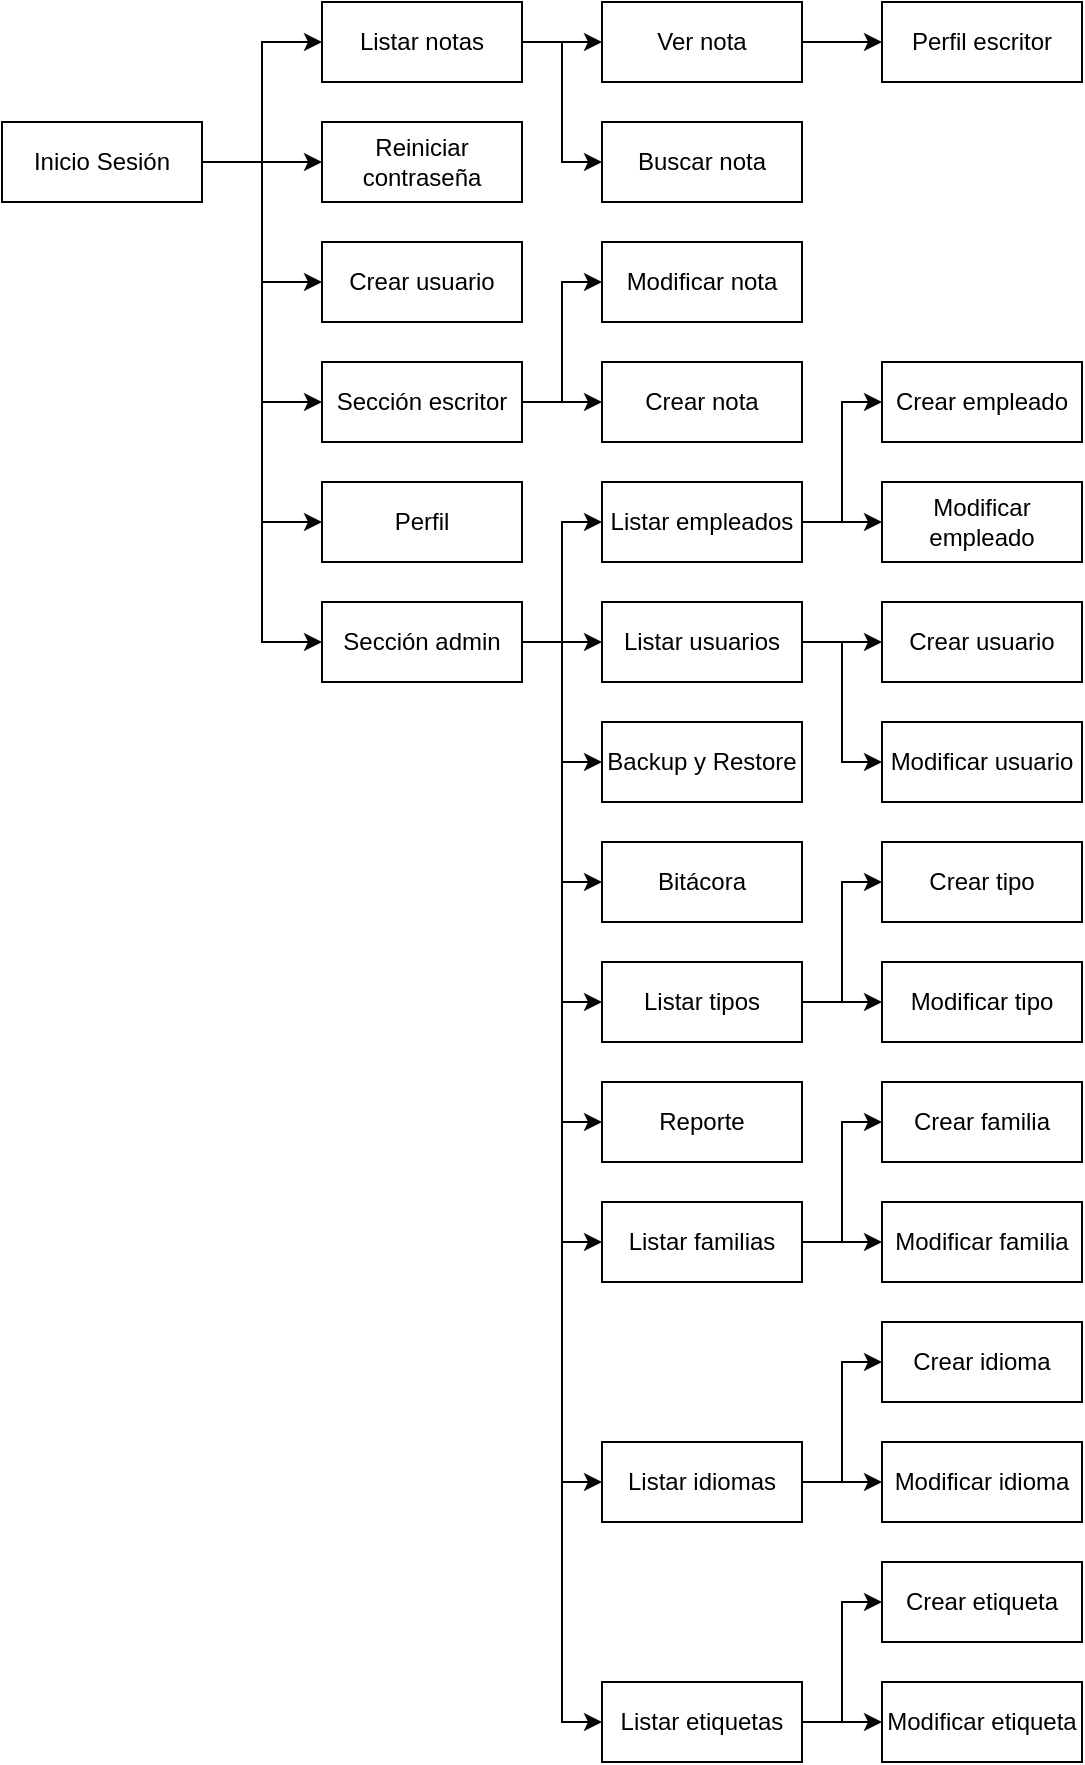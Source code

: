 <mxfile version="14.9.4" type="device" pages="2"><diagram name="Navegacion" id="9c096ad6-e400-ecc8-3e38-643d2caac077"><mxGraphModel dx="460" dy="762" grid="1" gridSize="10" guides="1" tooltips="1" connect="1" arrows="1" fold="1" page="1" pageScale="1.5" pageWidth="1169" pageHeight="826" background="none" math="0" shadow="0"><root><mxCell id="0" style=";html=1;"/><mxCell id="1" style=";html=1;" parent="0"/><mxCell id="-8h7C-xtrHuoT61bhyzR-21" style="edgeStyle=orthogonalEdgeStyle;rounded=0;orthogonalLoop=1;jettySize=auto;html=1;exitX=1;exitY=0.5;exitDx=0;exitDy=0;entryX=0;entryY=0.5;entryDx=0;entryDy=0;" parent="1" source="-8h7C-xtrHuoT61bhyzR-1" target="-8h7C-xtrHuoT61bhyzR-3" edge="1"><mxGeometry relative="1" as="geometry"/></mxCell><mxCell id="-8h7C-xtrHuoT61bhyzR-22" style="edgeStyle=orthogonalEdgeStyle;rounded=0;orthogonalLoop=1;jettySize=auto;html=1;exitX=1;exitY=0.5;exitDx=0;exitDy=0;entryX=0;entryY=0.5;entryDx=0;entryDy=0;" parent="1" source="-8h7C-xtrHuoT61bhyzR-1" target="-8h7C-xtrHuoT61bhyzR-17" edge="1"><mxGeometry relative="1" as="geometry"/></mxCell><mxCell id="-8h7C-xtrHuoT61bhyzR-30" style="edgeStyle=orthogonalEdgeStyle;rounded=0;orthogonalLoop=1;jettySize=auto;html=1;exitX=1;exitY=0.5;exitDx=0;exitDy=0;entryX=0;entryY=0.5;entryDx=0;entryDy=0;" parent="1" source="-8h7C-xtrHuoT61bhyzR-1" target="-8h7C-xtrHuoT61bhyzR-20" edge="1"><mxGeometry relative="1" as="geometry"/></mxCell><mxCell id="-8h7C-xtrHuoT61bhyzR-33" style="edgeStyle=orthogonalEdgeStyle;rounded=0;orthogonalLoop=1;jettySize=auto;html=1;exitX=1;exitY=0.5;exitDx=0;exitDy=0;entryX=0;entryY=0.5;entryDx=0;entryDy=0;" parent="1" source="-8h7C-xtrHuoT61bhyzR-1" target="-8h7C-xtrHuoT61bhyzR-7" edge="1"><mxGeometry relative="1" as="geometry"/></mxCell><mxCell id="axxZuJtwN5_v4eUBFuLN-2" style="edgeStyle=orthogonalEdgeStyle;rounded=0;orthogonalLoop=1;jettySize=auto;html=1;exitX=1;exitY=0.5;exitDx=0;exitDy=0;entryX=0;entryY=0.5;entryDx=0;entryDy=0;" edge="1" parent="1" source="-8h7C-xtrHuoT61bhyzR-1" target="axxZuJtwN5_v4eUBFuLN-1"><mxGeometry relative="1" as="geometry"/></mxCell><mxCell id="axxZuJtwN5_v4eUBFuLN-23" style="edgeStyle=orthogonalEdgeStyle;rounded=0;orthogonalLoop=1;jettySize=auto;html=1;exitX=1;exitY=0.5;exitDx=0;exitDy=0;entryX=0;entryY=0.5;entryDx=0;entryDy=0;" edge="1" parent="1" source="-8h7C-xtrHuoT61bhyzR-1" target="-8h7C-xtrHuoT61bhyzR-19"><mxGeometry relative="1" as="geometry"/></mxCell><mxCell id="-8h7C-xtrHuoT61bhyzR-1" value="Inicio Sesión" style="rounded=0;whiteSpace=wrap;html=1;" parent="1" vertex="1"><mxGeometry x="40" y="210" width="100" height="40" as="geometry"/></mxCell><mxCell id="-8h7C-xtrHuoT61bhyzR-25" style="edgeStyle=orthogonalEdgeStyle;rounded=0;orthogonalLoop=1;jettySize=auto;html=1;exitX=1;exitY=0.5;exitDx=0;exitDy=0;entryX=0;entryY=0.5;entryDx=0;entryDy=0;" parent="1" source="-8h7C-xtrHuoT61bhyzR-3" target="-8h7C-xtrHuoT61bhyzR-4" edge="1"><mxGeometry relative="1" as="geometry"/></mxCell><mxCell id="axxZuJtwN5_v4eUBFuLN-5" style="edgeStyle=orthogonalEdgeStyle;rounded=0;orthogonalLoop=1;jettySize=auto;html=1;exitX=1;exitY=0.5;exitDx=0;exitDy=0;entryX=0;entryY=0.5;entryDx=0;entryDy=0;" edge="1" parent="1" source="-8h7C-xtrHuoT61bhyzR-3" target="axxZuJtwN5_v4eUBFuLN-3"><mxGeometry relative="1" as="geometry"/></mxCell><mxCell id="-8h7C-xtrHuoT61bhyzR-3" value="Listar notas" style="rounded=0;whiteSpace=wrap;html=1;" parent="1" vertex="1"><mxGeometry x="200" y="150" width="100" height="40" as="geometry"/></mxCell><mxCell id="axxZuJtwN5_v4eUBFuLN-6" style="edgeStyle=orthogonalEdgeStyle;rounded=0;orthogonalLoop=1;jettySize=auto;html=1;exitX=1;exitY=0.5;exitDx=0;exitDy=0;entryX=0;entryY=0.5;entryDx=0;entryDy=0;" edge="1" parent="1" source="-8h7C-xtrHuoT61bhyzR-4" target="-8h7C-xtrHuoT61bhyzR-5"><mxGeometry relative="1" as="geometry"/></mxCell><mxCell id="-8h7C-xtrHuoT61bhyzR-4" value="Ver nota" style="rounded=0;whiteSpace=wrap;html=1;" parent="1" vertex="1"><mxGeometry x="340" y="150" width="100" height="40" as="geometry"/></mxCell><mxCell id="-8h7C-xtrHuoT61bhyzR-5" value="Perfil escritor" style="rounded=0;whiteSpace=wrap;html=1;" parent="1" vertex="1"><mxGeometry x="480" y="150" width="100" height="40" as="geometry"/></mxCell><mxCell id="-8h7C-xtrHuoT61bhyzR-6" value="Reporte" style="rounded=0;whiteSpace=wrap;html=1;" parent="1" vertex="1"><mxGeometry x="340" y="690" width="100" height="40" as="geometry"/></mxCell><mxCell id="-8h7C-xtrHuoT61bhyzR-36" style="edgeStyle=orthogonalEdgeStyle;rounded=0;orthogonalLoop=1;jettySize=auto;html=1;exitX=1;exitY=0.5;exitDx=0;exitDy=0;entryX=0;entryY=0.5;entryDx=0;entryDy=0;" parent="1" source="-8h7C-xtrHuoT61bhyzR-7" target="-8h7C-xtrHuoT61bhyzR-18" edge="1"><mxGeometry relative="1" as="geometry"/></mxCell><mxCell id="-8h7C-xtrHuoT61bhyzR-37" style="edgeStyle=orthogonalEdgeStyle;rounded=0;orthogonalLoop=1;jettySize=auto;html=1;exitX=1;exitY=0.5;exitDx=0;exitDy=0;entryX=0;entryY=0.5;entryDx=0;entryDy=0;" parent="1" source="-8h7C-xtrHuoT61bhyzR-7" target="-8h7C-xtrHuoT61bhyzR-9" edge="1"><mxGeometry relative="1" as="geometry"/></mxCell><mxCell id="-8h7C-xtrHuoT61bhyzR-38" style="edgeStyle=orthogonalEdgeStyle;rounded=0;orthogonalLoop=1;jettySize=auto;html=1;exitX=1;exitY=0.5;exitDx=0;exitDy=0;entryX=0;entryY=0.5;entryDx=0;entryDy=0;" parent="1" source="-8h7C-xtrHuoT61bhyzR-7" target="-8h7C-xtrHuoT61bhyzR-11" edge="1"><mxGeometry relative="1" as="geometry"><mxPoint x="300" y="590" as="sourcePoint"/></mxGeometry></mxCell><mxCell id="-8h7C-xtrHuoT61bhyzR-39" style="edgeStyle=orthogonalEdgeStyle;rounded=0;orthogonalLoop=1;jettySize=auto;html=1;exitX=1;exitY=0.5;exitDx=0;exitDy=0;entryX=0;entryY=0.5;entryDx=0;entryDy=0;" parent="1" source="-8h7C-xtrHuoT61bhyzR-7" target="-8h7C-xtrHuoT61bhyzR-13" edge="1"><mxGeometry relative="1" as="geometry"><mxPoint x="300" y="590" as="sourcePoint"/></mxGeometry></mxCell><mxCell id="-8h7C-xtrHuoT61bhyzR-41" style="edgeStyle=orthogonalEdgeStyle;rounded=0;orthogonalLoop=1;jettySize=auto;html=1;exitX=1;exitY=0.5;exitDx=0;exitDy=0;entryX=0;entryY=0.5;entryDx=0;entryDy=0;" parent="1" source="-8h7C-xtrHuoT61bhyzR-7" target="-8h7C-xtrHuoT61bhyzR-15" edge="1"><mxGeometry relative="1" as="geometry"><mxPoint x="300" y="590" as="sourcePoint"/></mxGeometry></mxCell><mxCell id="-8h7C-xtrHuoT61bhyzR-42" style="edgeStyle=orthogonalEdgeStyle;rounded=0;orthogonalLoop=1;jettySize=auto;html=1;exitX=1;exitY=0.5;exitDx=0;exitDy=0;entryX=0;entryY=0.5;entryDx=0;entryDy=0;" parent="1" source="-8h7C-xtrHuoT61bhyzR-7" target="-8h7C-xtrHuoT61bhyzR-6" edge="1"><mxGeometry relative="1" as="geometry"><mxPoint x="300" y="590" as="sourcePoint"/></mxGeometry></mxCell><mxCell id="9l_Zzwuw-SMT_W-mHv8N-1" style="edgeStyle=orthogonalEdgeStyle;rounded=0;orthogonalLoop=1;jettySize=auto;html=1;exitX=1;exitY=0.5;exitDx=0;exitDy=0;entryX=0;entryY=0.5;entryDx=0;entryDy=0;" parent="1" source="-8h7C-xtrHuoT61bhyzR-7" target="-8h7C-xtrHuoT61bhyzR-16" edge="1"><mxGeometry relative="1" as="geometry"><mxPoint x="300" y="590" as="sourcePoint"/></mxGeometry></mxCell><mxCell id="axxZuJtwN5_v4eUBFuLN-17" style="edgeStyle=orthogonalEdgeStyle;rounded=0;orthogonalLoop=1;jettySize=auto;html=1;exitX=1;exitY=0.5;exitDx=0;exitDy=0;entryX=0;entryY=0.5;entryDx=0;entryDy=0;" edge="1" parent="1" source="-8h7C-xtrHuoT61bhyzR-7" target="axxZuJtwN5_v4eUBFuLN-11"><mxGeometry relative="1" as="geometry"/></mxCell><mxCell id="axxZuJtwN5_v4eUBFuLN-18" style="edgeStyle=orthogonalEdgeStyle;rounded=0;orthogonalLoop=1;jettySize=auto;html=1;exitX=1;exitY=0.5;exitDx=0;exitDy=0;entryX=0;entryY=0.5;entryDx=0;entryDy=0;" edge="1" parent="1" source="-8h7C-xtrHuoT61bhyzR-7" target="axxZuJtwN5_v4eUBFuLN-14"><mxGeometry relative="1" as="geometry"/></mxCell><mxCell id="-8h7C-xtrHuoT61bhyzR-7" value="Sección admin" style="rounded=0;whiteSpace=wrap;html=1;" parent="1" vertex="1"><mxGeometry x="200" y="450" width="100" height="40" as="geometry"/></mxCell><mxCell id="-8h7C-xtrHuoT61bhyzR-8" value="Crear nota" style="rounded=0;whiteSpace=wrap;html=1;" parent="1" vertex="1"><mxGeometry x="340" y="330" width="100" height="40" as="geometry"/></mxCell><mxCell id="-8h7C-xtrHuoT61bhyzR-35" style="edgeStyle=orthogonalEdgeStyle;rounded=0;orthogonalLoop=1;jettySize=auto;html=1;exitX=1;exitY=0.5;exitDx=0;exitDy=0;" parent="1" source="-8h7C-xtrHuoT61bhyzR-9" target="-8h7C-xtrHuoT61bhyzR-10" edge="1"><mxGeometry relative="1" as="geometry"/></mxCell><mxCell id="9l_Zzwuw-SMT_W-mHv8N-5" style="edgeStyle=orthogonalEdgeStyle;rounded=0;orthogonalLoop=1;jettySize=auto;html=1;exitX=1;exitY=0.5;exitDx=0;exitDy=0;entryX=0;entryY=0.5;entryDx=0;entryDy=0;" parent="1" source="-8h7C-xtrHuoT61bhyzR-9" target="9l_Zzwuw-SMT_W-mHv8N-2" edge="1"><mxGeometry relative="1" as="geometry"/></mxCell><mxCell id="-8h7C-xtrHuoT61bhyzR-9" value="Listar empleados" style="rounded=0;whiteSpace=wrap;html=1;" parent="1" vertex="1"><mxGeometry x="340" y="390" width="100" height="40" as="geometry"/></mxCell><mxCell id="-8h7C-xtrHuoT61bhyzR-10" value="Modificar empleado" style="rounded=0;whiteSpace=wrap;html=1;" parent="1" vertex="1"><mxGeometry x="480" y="390" width="100" height="40" as="geometry"/></mxCell><mxCell id="-8h7C-xtrHuoT61bhyzR-34" style="edgeStyle=orthogonalEdgeStyle;rounded=0;orthogonalLoop=1;jettySize=auto;html=1;exitX=1;exitY=0.5;exitDx=0;exitDy=0;entryX=0;entryY=0.5;entryDx=0;entryDy=0;" parent="1" source="-8h7C-xtrHuoT61bhyzR-11" target="-8h7C-xtrHuoT61bhyzR-12" edge="1"><mxGeometry relative="1" as="geometry"/></mxCell><mxCell id="9l_Zzwuw-SMT_W-mHv8N-6" style="edgeStyle=orthogonalEdgeStyle;rounded=0;orthogonalLoop=1;jettySize=auto;html=1;exitX=1;exitY=0.5;exitDx=0;exitDy=0;entryX=0;entryY=0.5;entryDx=0;entryDy=0;" parent="1" source="-8h7C-xtrHuoT61bhyzR-11" target="9l_Zzwuw-SMT_W-mHv8N-3" edge="1"><mxGeometry relative="1" as="geometry"/></mxCell><mxCell id="-8h7C-xtrHuoT61bhyzR-11" value="Listar tipos" style="rounded=0;whiteSpace=wrap;html=1;" parent="1" vertex="1"><mxGeometry x="340" y="630" width="100" height="40" as="geometry"/></mxCell><mxCell id="-8h7C-xtrHuoT61bhyzR-12" value="Modificar tipo" style="rounded=0;whiteSpace=wrap;html=1;" parent="1" vertex="1"><mxGeometry x="480" y="630" width="100" height="40" as="geometry"/></mxCell><mxCell id="-8h7C-xtrHuoT61bhyzR-40" style="edgeStyle=orthogonalEdgeStyle;rounded=0;orthogonalLoop=1;jettySize=auto;html=1;exitX=1;exitY=0.5;exitDx=0;exitDy=0;entryX=0;entryY=0.5;entryDx=0;entryDy=0;" parent="1" source="-8h7C-xtrHuoT61bhyzR-13" target="-8h7C-xtrHuoT61bhyzR-14" edge="1"><mxGeometry relative="1" as="geometry"/></mxCell><mxCell id="9l_Zzwuw-SMT_W-mHv8N-7" style="edgeStyle=orthogonalEdgeStyle;rounded=0;orthogonalLoop=1;jettySize=auto;html=1;exitX=1;exitY=0.5;exitDx=0;exitDy=0;entryX=0;entryY=0.5;entryDx=0;entryDy=0;" parent="1" source="-8h7C-xtrHuoT61bhyzR-13" target="9l_Zzwuw-SMT_W-mHv8N-4" edge="1"><mxGeometry relative="1" as="geometry"/></mxCell><mxCell id="-8h7C-xtrHuoT61bhyzR-13" value="Listar familias" style="rounded=0;whiteSpace=wrap;html=1;" parent="1" vertex="1"><mxGeometry x="340" y="750" width="100" height="40" as="geometry"/></mxCell><mxCell id="-8h7C-xtrHuoT61bhyzR-14" value="Modificar familia" style="rounded=0;whiteSpace=wrap;html=1;" parent="1" vertex="1"><mxGeometry x="480" y="750" width="100" height="40" as="geometry"/></mxCell><mxCell id="-8h7C-xtrHuoT61bhyzR-15" value="Bitácora" style="rounded=0;whiteSpace=wrap;html=1;" parent="1" vertex="1"><mxGeometry x="340" y="570" width="100" height="40" as="geometry"/></mxCell><mxCell id="-8h7C-xtrHuoT61bhyzR-16" value="Backup y Restore" style="rounded=0;whiteSpace=wrap;html=1;" parent="1" vertex="1"><mxGeometry x="340" y="510" width="100" height="40" as="geometry"/></mxCell><mxCell id="-8h7C-xtrHuoT61bhyzR-17" value="Crear usuario" style="rounded=0;whiteSpace=wrap;html=1;" parent="1" vertex="1"><mxGeometry x="200" y="270" width="100" height="40" as="geometry"/></mxCell><mxCell id="axxZuJtwN5_v4eUBFuLN-9" style="edgeStyle=orthogonalEdgeStyle;rounded=0;orthogonalLoop=1;jettySize=auto;html=1;exitX=1;exitY=0.5;exitDx=0;exitDy=0;entryX=0;entryY=0.5;entryDx=0;entryDy=0;" edge="1" parent="1" source="-8h7C-xtrHuoT61bhyzR-18" target="axxZuJtwN5_v4eUBFuLN-8"><mxGeometry relative="1" as="geometry"/></mxCell><mxCell id="axxZuJtwN5_v4eUBFuLN-10" style="edgeStyle=orthogonalEdgeStyle;rounded=0;orthogonalLoop=1;jettySize=auto;html=1;exitX=1;exitY=0.5;exitDx=0;exitDy=0;entryX=0;entryY=0.5;entryDx=0;entryDy=0;" edge="1" parent="1" source="-8h7C-xtrHuoT61bhyzR-18" target="axxZuJtwN5_v4eUBFuLN-7"><mxGeometry relative="1" as="geometry"/></mxCell><mxCell id="-8h7C-xtrHuoT61bhyzR-18" value="Listar usuarios" style="rounded=0;whiteSpace=wrap;html=1;" parent="1" vertex="1"><mxGeometry x="340" y="450" width="100" height="40" as="geometry"/></mxCell><mxCell id="-8h7C-xtrHuoT61bhyzR-19" value="Perfil" style="rounded=0;whiteSpace=wrap;html=1;" parent="1" vertex="1"><mxGeometry x="200" y="390" width="100" height="40" as="geometry"/></mxCell><mxCell id="-8h7C-xtrHuoT61bhyzR-29" style="edgeStyle=orthogonalEdgeStyle;rounded=0;orthogonalLoop=1;jettySize=auto;html=1;exitX=1;exitY=0.5;exitDx=0;exitDy=0;" parent="1" source="-8h7C-xtrHuoT61bhyzR-20" target="-8h7C-xtrHuoT61bhyzR-8" edge="1"><mxGeometry relative="1" as="geometry"/></mxCell><mxCell id="-8h7C-xtrHuoT61bhyzR-32" style="edgeStyle=orthogonalEdgeStyle;rounded=0;orthogonalLoop=1;jettySize=auto;html=1;exitX=1;exitY=0.5;exitDx=0;exitDy=0;entryX=0;entryY=0.5;entryDx=0;entryDy=0;" parent="1" source="-8h7C-xtrHuoT61bhyzR-20" target="-8h7C-xtrHuoT61bhyzR-31" edge="1"><mxGeometry relative="1" as="geometry"/></mxCell><mxCell id="-8h7C-xtrHuoT61bhyzR-20" value="Sección escritor" style="rounded=0;whiteSpace=wrap;html=1;" parent="1" vertex="1"><mxGeometry x="200" y="330" width="100" height="40" as="geometry"/></mxCell><mxCell id="-8h7C-xtrHuoT61bhyzR-31" value="Modificar nota" style="rounded=0;whiteSpace=wrap;html=1;" parent="1" vertex="1"><mxGeometry x="340" y="270" width="100" height="40" as="geometry"/></mxCell><mxCell id="9l_Zzwuw-SMT_W-mHv8N-2" value="Crear empleado" style="rounded=0;whiteSpace=wrap;html=1;" parent="1" vertex="1"><mxGeometry x="480" y="330" width="100" height="40" as="geometry"/></mxCell><mxCell id="9l_Zzwuw-SMT_W-mHv8N-3" value="Crear tipo" style="rounded=0;whiteSpace=wrap;html=1;" parent="1" vertex="1"><mxGeometry x="480" y="570" width="100" height="40" as="geometry"/></mxCell><mxCell id="9l_Zzwuw-SMT_W-mHv8N-4" value="Crear familia" style="rounded=0;whiteSpace=wrap;html=1;" parent="1" vertex="1"><mxGeometry x="480" y="690" width="100" height="40" as="geometry"/></mxCell><mxCell id="axxZuJtwN5_v4eUBFuLN-1" value="Reiniciar contraseña" style="rounded=0;whiteSpace=wrap;html=1;" vertex="1" parent="1"><mxGeometry x="200" y="210" width="100" height="40" as="geometry"/></mxCell><mxCell id="axxZuJtwN5_v4eUBFuLN-3" value="Buscar nota" style="rounded=0;whiteSpace=wrap;html=1;" vertex="1" parent="1"><mxGeometry x="340" y="210" width="100" height="40" as="geometry"/></mxCell><mxCell id="axxZuJtwN5_v4eUBFuLN-7" value="Modificar usuario" style="rounded=0;whiteSpace=wrap;html=1;" vertex="1" parent="1"><mxGeometry x="480" y="510" width="100" height="40" as="geometry"/></mxCell><mxCell id="axxZuJtwN5_v4eUBFuLN-8" value="Crear usuario" style="rounded=0;whiteSpace=wrap;html=1;" vertex="1" parent="1"><mxGeometry x="480" y="450" width="100" height="40" as="geometry"/></mxCell><mxCell id="axxZuJtwN5_v4eUBFuLN-19" style="edgeStyle=orthogonalEdgeStyle;rounded=0;orthogonalLoop=1;jettySize=auto;html=1;exitX=1;exitY=0.5;exitDx=0;exitDy=0;entryX=0;entryY=0.5;entryDx=0;entryDy=0;" edge="1" parent="1" source="axxZuJtwN5_v4eUBFuLN-11" target="axxZuJtwN5_v4eUBFuLN-13"><mxGeometry relative="1" as="geometry"/></mxCell><mxCell id="axxZuJtwN5_v4eUBFuLN-20" style="edgeStyle=orthogonalEdgeStyle;rounded=0;orthogonalLoop=1;jettySize=auto;html=1;exitX=1;exitY=0.5;exitDx=0;exitDy=0;entryX=0;entryY=0.5;entryDx=0;entryDy=0;" edge="1" parent="1" source="axxZuJtwN5_v4eUBFuLN-11" target="axxZuJtwN5_v4eUBFuLN-12"><mxGeometry relative="1" as="geometry"/></mxCell><mxCell id="axxZuJtwN5_v4eUBFuLN-11" value="Listar idiomas" style="rounded=0;whiteSpace=wrap;html=1;" vertex="1" parent="1"><mxGeometry x="340" y="870" width="100" height="40" as="geometry"/></mxCell><mxCell id="axxZuJtwN5_v4eUBFuLN-12" value="Modificar idioma" style="rounded=0;whiteSpace=wrap;html=1;" vertex="1" parent="1"><mxGeometry x="480" y="870" width="100" height="40" as="geometry"/></mxCell><mxCell id="axxZuJtwN5_v4eUBFuLN-13" value="Crear idioma" style="rounded=0;whiteSpace=wrap;html=1;" vertex="1" parent="1"><mxGeometry x="480" y="810" width="100" height="40" as="geometry"/></mxCell><mxCell id="axxZuJtwN5_v4eUBFuLN-21" style="edgeStyle=orthogonalEdgeStyle;rounded=0;orthogonalLoop=1;jettySize=auto;html=1;exitX=1;exitY=0.5;exitDx=0;exitDy=0;entryX=0;entryY=0.5;entryDx=0;entryDy=0;" edge="1" parent="1" source="axxZuJtwN5_v4eUBFuLN-14" target="axxZuJtwN5_v4eUBFuLN-16"><mxGeometry relative="1" as="geometry"/></mxCell><mxCell id="axxZuJtwN5_v4eUBFuLN-22" style="edgeStyle=orthogonalEdgeStyle;rounded=0;orthogonalLoop=1;jettySize=auto;html=1;exitX=1;exitY=0.5;exitDx=0;exitDy=0;entryX=0;entryY=0.5;entryDx=0;entryDy=0;" edge="1" parent="1" source="axxZuJtwN5_v4eUBFuLN-14" target="axxZuJtwN5_v4eUBFuLN-15"><mxGeometry relative="1" as="geometry"/></mxCell><mxCell id="axxZuJtwN5_v4eUBFuLN-14" value="Listar etiquetas" style="rounded=0;whiteSpace=wrap;html=1;" vertex="1" parent="1"><mxGeometry x="340" y="990" width="100" height="40" as="geometry"/></mxCell><mxCell id="axxZuJtwN5_v4eUBFuLN-15" value="Modificar etiqueta" style="rounded=0;whiteSpace=wrap;html=1;" vertex="1" parent="1"><mxGeometry x="480" y="990" width="100" height="40" as="geometry"/></mxCell><mxCell id="axxZuJtwN5_v4eUBFuLN-16" value="Crear etiqueta" style="rounded=0;whiteSpace=wrap;html=1;" vertex="1" parent="1"><mxGeometry x="480" y="930" width="100" height="40" as="geometry"/></mxCell></root></mxGraphModel></diagram><diagram id="ux03T3vBFwpqmPhf2RQ6" name="Despliegue"><mxGraphModel dx="1422" dy="772" grid="1" gridSize="10" guides="1" tooltips="1" connect="1" arrows="1" fold="1" page="1" pageScale="1" pageWidth="827" pageHeight="1169" math="0" shadow="0"><root><mxCell id="1XrpnyIlSaUCZ0XmjcC2-0"/><mxCell id="1XrpnyIlSaUCZ0XmjcC2-1" parent="1XrpnyIlSaUCZ0XmjcC2-0"/><mxCell id="T6OwoZtdy_rdZkVpIhe4-5" value="" style="shape=table;startSize=0;container=1;collapsible=0;childLayout=tableLayout;spacingTop=-12;" parent="1XrpnyIlSaUCZ0XmjcC2-1" vertex="1"><mxGeometry x="310" y="380" width="380" height="230" as="geometry"/></mxCell><mxCell id="T6OwoZtdy_rdZkVpIhe4-6" value="" style="shape=partialRectangle;collapsible=0;dropTarget=0;pointerEvents=0;fillColor=none;top=0;left=0;bottom=0;right=0;points=[[0,0.5],[1,0.5]];portConstraint=eastwest;" parent="T6OwoZtdy_rdZkVpIhe4-5" vertex="1"><mxGeometry width="380" height="230" as="geometry"/></mxCell><mxCell id="T6OwoZtdy_rdZkVpIhe4-7" value="" style="shape=partialRectangle;html=1;whiteSpace=wrap;connectable=0;overflow=hidden;fillColor=none;top=0;left=0;bottom=0;right=0;" parent="T6OwoZtdy_rdZkVpIhe4-6" vertex="1"><mxGeometry width="380" height="230" as="geometry"/></mxCell><mxCell id="ZGvTxrX92qg2VivUSjcy-4" style="edgeStyle=orthogonalEdgeStyle;rounded=0;orthogonalLoop=1;jettySize=auto;html=1;exitX=0;exitY=0;exitDx=70;exitDy=0;exitPerimeter=0;entryX=0;entryY=0.5;entryDx=0;entryDy=0;entryPerimeter=0;" parent="1XrpnyIlSaUCZ0XmjcC2-1" source="T6OwoZtdy_rdZkVpIhe4-13" target="T6OwoZtdy_rdZkVpIhe4-12" edge="1"><mxGeometry relative="1" as="geometry"/></mxCell><mxCell id="T6OwoZtdy_rdZkVpIhe4-13" value="" style="shape=cube;whiteSpace=wrap;html=1;boundedLbl=1;backgroundOutline=1;darkOpacity=0.05;darkOpacity2=0.1;size=10;direction=south;" parent="1XrpnyIlSaUCZ0XmjcC2-1" vertex="1"><mxGeometry x="341" y="420" width="190" height="150" as="geometry"/></mxCell><mxCell id="T6OwoZtdy_rdZkVpIhe4-21" style="edgeStyle=orthogonalEdgeStyle;rounded=0;orthogonalLoop=1;jettySize=auto;html=1;exitX=0;exitY=0;exitDx=65;exitDy=65;exitPerimeter=0;entryX=0.4;entryY=0.1;entryDx=0;entryDy=0;entryPerimeter=0;endArrow=none;endFill=0;" parent="1XrpnyIlSaUCZ0XmjcC2-1" source="T6OwoZtdy_rdZkVpIhe4-1" target="T6OwoZtdy_rdZkVpIhe4-4" edge="1"><mxGeometry relative="1" as="geometry"/></mxCell><mxCell id="T6OwoZtdy_rdZkVpIhe4-1" value="PC Cliente" style="shape=cube;whiteSpace=wrap;html=1;boundedLbl=1;backgroundOutline=1;darkOpacity=0.05;darkOpacity2=0.1;size=10;direction=south;spacingTop=-45;" parent="1XrpnyIlSaUCZ0XmjcC2-1" vertex="1"><mxGeometry x="360" y="120" width="160" height="95" as="geometry"/></mxCell><mxCell id="T6OwoZtdy_rdZkVpIhe4-3" value="" style="points=[];aspect=fixed;html=1;align=center;shadow=0;dashed=0;image;image=img/lib/allied_telesis/computer_and_terminals/Personal_Computer_with_Server.svg;" parent="1XrpnyIlSaUCZ0XmjcC2-1" vertex="1"><mxGeometry x="486" y="134" width="20" height="20" as="geometry"/></mxCell><mxCell id="T6OwoZtdy_rdZkVpIhe4-16" style="edgeStyle=orthogonalEdgeStyle;rounded=0;orthogonalLoop=1;jettySize=auto;html=1;exitX=0.55;exitY=0.95;exitDx=0;exitDy=0;exitPerimeter=0;entryX=0;entryY=0;entryDx=0;entryDy=55;entryPerimeter=0;endArrow=none;endFill=0;" parent="1XrpnyIlSaUCZ0XmjcC2-1" source="T6OwoZtdy_rdZkVpIhe4-4" target="T6OwoZtdy_rdZkVpIhe4-13" edge="1"><mxGeometry relative="1" as="geometry"><Array as="points"><mxPoint x="426" y="381"/><mxPoint x="425" y="381"/></Array></mxGeometry></mxCell><mxCell id="T6OwoZtdy_rdZkVpIhe4-4" value="Internet" style="ellipse;shape=cloud;whiteSpace=wrap;html=1;" parent="1XrpnyIlSaUCZ0XmjcC2-1" vertex="1"><mxGeometry x="360" y="262.5" width="120" height="80" as="geometry"/></mxCell><mxCell id="T6OwoZtdy_rdZkVpIhe4-10" value="Sistema&lt;br&gt;myNewsMaker" style="shape=cube;whiteSpace=wrap;html=1;boundedLbl=1;backgroundOutline=1;darkOpacity=0.05;darkOpacity2=0.1;size=10;direction=south;" parent="1XrpnyIlSaUCZ0XmjcC2-1" vertex="1"><mxGeometry x="365" y="462.5" width="120" height="77.5" as="geometry"/></mxCell><mxCell id="T6OwoZtdy_rdZkVpIhe4-12" value="Base de datos" style="shape=cylinder3;whiteSpace=wrap;html=1;boundedLbl=1;backgroundOutline=1;size=15;" parent="1XrpnyIlSaUCZ0XmjcC2-1" vertex="1"><mxGeometry x="564" y="450" width="100" height="80" as="geometry"/></mxCell><mxCell id="T6OwoZtdy_rdZkVpIhe4-14" value="" style="points=[];aspect=fixed;html=1;align=center;shadow=0;dashed=0;image;image=img/lib/allied_telesis/computer_and_terminals/Server_Desktop.svg;" parent="1XrpnyIlSaUCZ0XmjcC2-1" vertex="1"><mxGeometry x="499.11" y="434" width="15.78" height="20" as="geometry"/></mxCell><mxCell id="ZGvTxrX92qg2VivUSjcy-0" value="" style="dashed=0;outlineConnect=0;html=1;align=center;labelPosition=center;verticalLabelPosition=bottom;verticalAlign=top;shape=mxgraph.weblogos.chrome" parent="1XrpnyIlSaUCZ0XmjcC2-1" vertex="1"><mxGeometry x="405" y="170" width="30" height="30" as="geometry"/></mxCell><mxCell id="ZGvTxrX92qg2VivUSjcy-1" value="" style="shape=image;html=1;verticalAlign=top;verticalLabelPosition=bottom;labelBackgroundColor=#ffffff;imageAspect=0;aspect=fixed;image=https://cdn3.iconfinder.com/data/icons/logos-brands-3/24/logo_brand_brands_logos_firefox-128.png" parent="1XrpnyIlSaUCZ0XmjcC2-1" vertex="1"><mxGeometry x="425" y="170" width="30" height="30" as="geometry"/></mxCell><mxCell id="ZGvTxrX92qg2VivUSjcy-2" value="" style="shape=image;html=1;verticalAlign=top;verticalLabelPosition=bottom;labelBackgroundColor=#ffffff;imageAspect=0;aspect=fixed;image=https://cdn4.iconfinder.com/data/icons/social-media-logos-6/512/81-edge-128.png" parent="1XrpnyIlSaUCZ0XmjcC2-1" vertex="1"><mxGeometry x="445" y="170" width="30" height="30" as="geometry"/></mxCell><mxCell id="ZGvTxrX92qg2VivUSjcy-3" value="Servidor Web" style="text;html=1;align=center;verticalAlign=middle;resizable=0;points=[];autosize=1;strokeColor=none;" parent="1XrpnyIlSaUCZ0XmjcC2-1" vertex="1"><mxGeometry x="460" y="380" width="90" height="20" as="geometry"/></mxCell><mxCell id="ZGvTxrX92qg2VivUSjcy-5" value="" style="pointerEvents=1;shadow=0;dashed=0;html=1;strokeColor=none;fillColor=#505050;labelPosition=center;verticalLabelPosition=bottom;verticalAlign=top;outlineConnect=0;align=center;shape=mxgraph.office.concepts.application_web;" parent="1XrpnyIlSaUCZ0XmjcC2-1" vertex="1"><mxGeometry x="452" y="476" width="20" height="20" as="geometry"/></mxCell><mxCell id="ZGvTxrX92qg2VivUSjcy-6" value="IIS" style="text;html=1;strokeColor=none;fillColor=none;align=center;verticalAlign=middle;whiteSpace=wrap;rounded=0;" parent="1XrpnyIlSaUCZ0XmjcC2-1" vertex="1"><mxGeometry x="416" y="434" width="40" height="20" as="geometry"/></mxCell></root></mxGraphModel></diagram></mxfile>